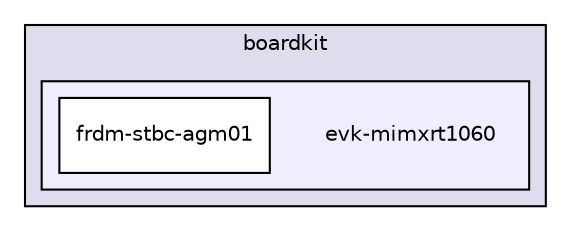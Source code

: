 digraph "boardkit/evk-mimxrt1060" {
  compound=true
  node [ fontsize="10", fontname="Helvetica"];
  edge [ labelfontsize="10", labelfontname="Helvetica"];
  subgraph clusterdir_6994211064bad48d3d63a6227f5100d6 {
    graph [ bgcolor="#ddddee", pencolor="black", label="boardkit" fontname="Helvetica", fontsize="10", URL="dir_6994211064bad48d3d63a6227f5100d6.html"]
  subgraph clusterdir_33461c2f8f888185ed7230ffe6139a51 {
    graph [ bgcolor="#eeeeff", pencolor="black", label="" URL="dir_33461c2f8f888185ed7230ffe6139a51.html"];
    dir_33461c2f8f888185ed7230ffe6139a51 [shape=plaintext label="evk-mimxrt1060"];
    dir_092cf8c92d29876d497d5f9ca0d95594 [shape=box label="frdm-stbc-agm01" color="black" fillcolor="white" style="filled" URL="dir_092cf8c92d29876d497d5f9ca0d95594.html"];
  }
  }
}
